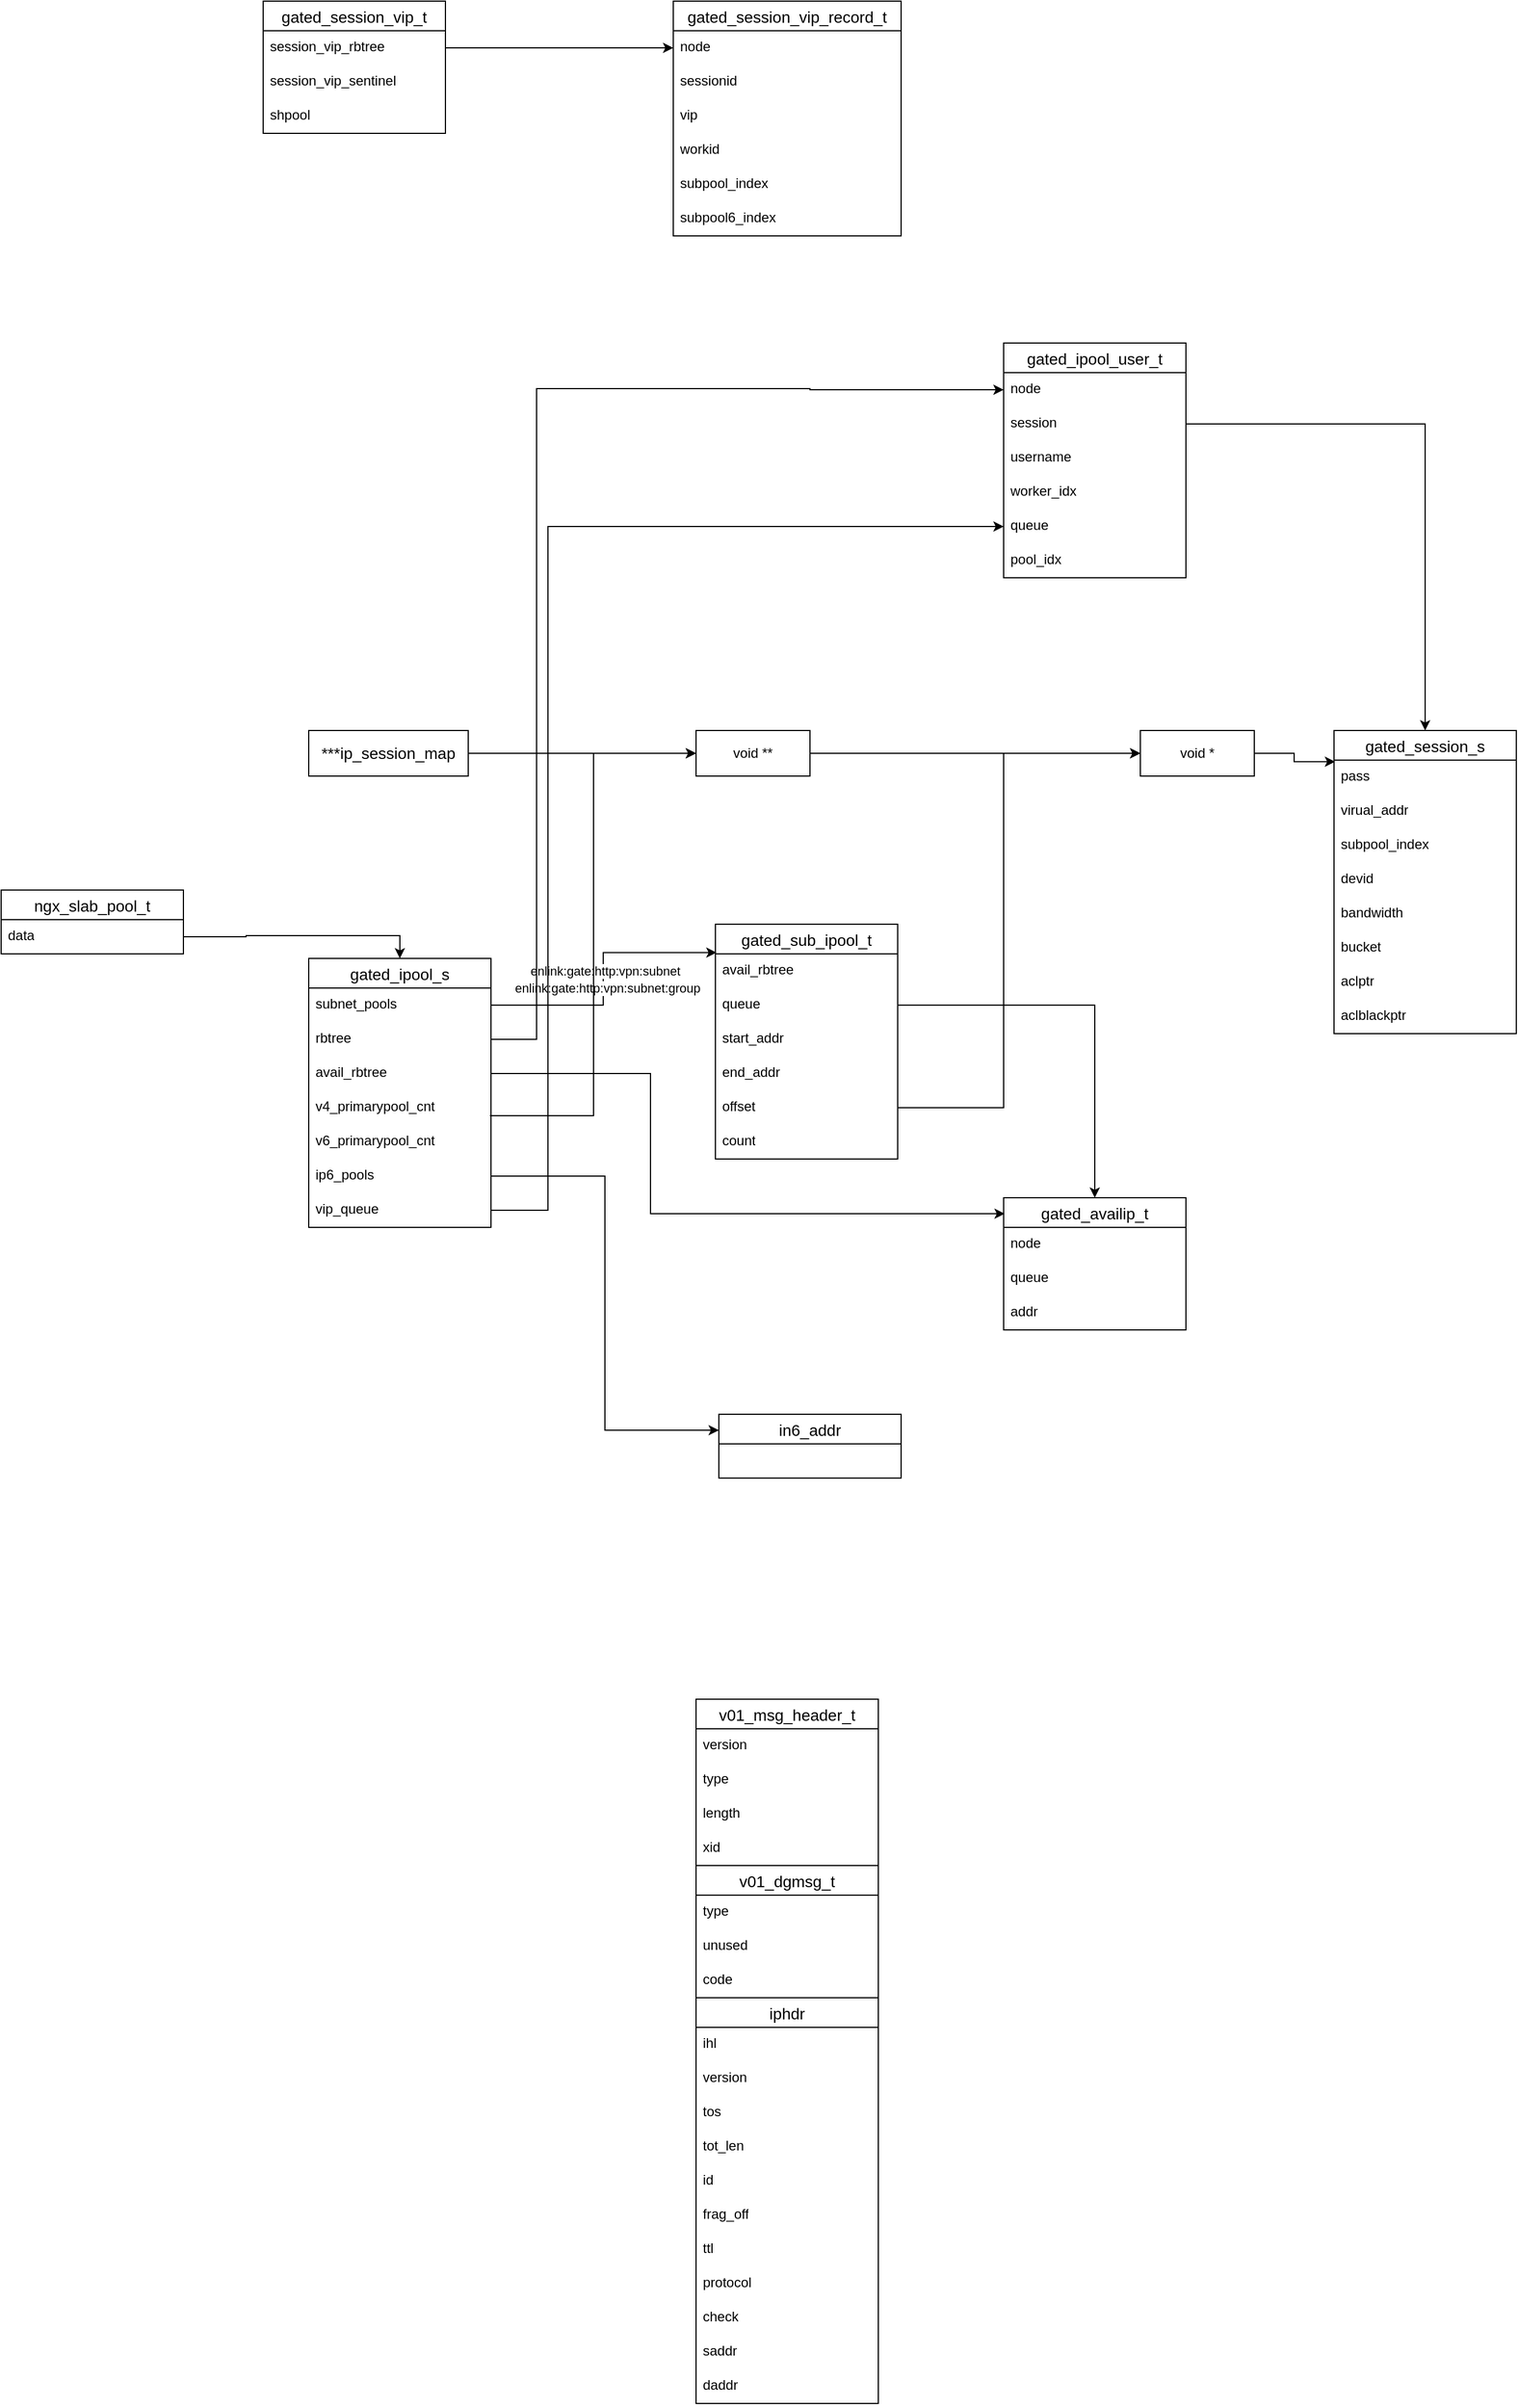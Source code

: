 <mxfile version="24.7.17">
  <diagram name="第 1 页" id="hxwQuhTdLq9RxRS_4-QQ">
    <mxGraphModel dx="1434" dy="1907" grid="1" gridSize="10" guides="1" tooltips="1" connect="1" arrows="1" fold="1" page="1" pageScale="1" pageWidth="827" pageHeight="1169" math="0" shadow="0">
      <root>
        <mxCell id="0" />
        <mxCell id="1" parent="0" />
        <mxCell id="ahFYld43kp6xVh79h3Dh-58" value="gated_session_s" style="swimlane;fontStyle=0;childLayout=stackLayout;horizontal=1;startSize=26;horizontalStack=0;resizeParent=1;resizeParentMax=0;resizeLast=0;collapsible=1;marginBottom=0;align=center;fontSize=14;" parent="1" vertex="1">
          <mxGeometry x="1220" y="40" width="160" height="266" as="geometry" />
        </mxCell>
        <mxCell id="VzqfOitDqZEZQC-ATVFe-26" value="pass" style="text;strokeColor=none;fillColor=none;spacingLeft=4;spacingRight=4;overflow=hidden;rotatable=0;points=[[0,0.5],[1,0.5]];portConstraint=eastwest;fontSize=12;whiteSpace=wrap;html=1;" vertex="1" parent="ahFYld43kp6xVh79h3Dh-58">
          <mxGeometry y="26" width="160" height="30" as="geometry" />
        </mxCell>
        <mxCell id="ahFYld43kp6xVh79h3Dh-59" value="virual_addr" style="text;strokeColor=none;fillColor=none;spacingLeft=4;spacingRight=4;overflow=hidden;rotatable=0;points=[[0,0.5],[1,0.5]];portConstraint=eastwest;fontSize=12;whiteSpace=wrap;html=1;" parent="ahFYld43kp6xVh79h3Dh-58" vertex="1">
          <mxGeometry y="56" width="160" height="30" as="geometry" />
        </mxCell>
        <mxCell id="ahFYld43kp6xVh79h3Dh-60" value="subpool_index" style="text;strokeColor=none;fillColor=none;spacingLeft=4;spacingRight=4;overflow=hidden;rotatable=0;points=[[0,0.5],[1,0.5]];portConstraint=eastwest;fontSize=12;whiteSpace=wrap;html=1;" parent="ahFYld43kp6xVh79h3Dh-58" vertex="1">
          <mxGeometry y="86" width="160" height="30" as="geometry" />
        </mxCell>
        <mxCell id="ahFYld43kp6xVh79h3Dh-61" value="devid" style="text;strokeColor=none;fillColor=none;spacingLeft=4;spacingRight=4;overflow=hidden;rotatable=0;points=[[0,0.5],[1,0.5]];portConstraint=eastwest;fontSize=12;whiteSpace=wrap;html=1;" parent="ahFYld43kp6xVh79h3Dh-58" vertex="1">
          <mxGeometry y="116" width="160" height="30" as="geometry" />
        </mxCell>
        <mxCell id="VzqfOitDqZEZQC-ATVFe-25" value="bandwidth" style="text;strokeColor=none;fillColor=none;spacingLeft=4;spacingRight=4;overflow=hidden;rotatable=0;points=[[0,0.5],[1,0.5]];portConstraint=eastwest;fontSize=12;whiteSpace=wrap;html=1;" vertex="1" parent="ahFYld43kp6xVh79h3Dh-58">
          <mxGeometry y="146" width="160" height="30" as="geometry" />
        </mxCell>
        <mxCell id="VzqfOitDqZEZQC-ATVFe-24" value="bucket" style="text;strokeColor=none;fillColor=none;spacingLeft=4;spacingRight=4;overflow=hidden;rotatable=0;points=[[0,0.5],[1,0.5]];portConstraint=eastwest;fontSize=12;whiteSpace=wrap;html=1;" vertex="1" parent="ahFYld43kp6xVh79h3Dh-58">
          <mxGeometry y="176" width="160" height="30" as="geometry" />
        </mxCell>
        <mxCell id="VzqfOitDqZEZQC-ATVFe-1" value="aclptr" style="text;strokeColor=none;fillColor=none;spacingLeft=4;spacingRight=4;overflow=hidden;rotatable=0;points=[[0,0.5],[1,0.5]];portConstraint=eastwest;fontSize=12;whiteSpace=wrap;html=1;" vertex="1" parent="ahFYld43kp6xVh79h3Dh-58">
          <mxGeometry y="206" width="160" height="30" as="geometry" />
        </mxCell>
        <mxCell id="VzqfOitDqZEZQC-ATVFe-2" value="aclblackptr" style="text;strokeColor=none;fillColor=none;spacingLeft=4;spacingRight=4;overflow=hidden;rotatable=0;points=[[0,0.5],[1,0.5]];portConstraint=eastwest;fontSize=12;whiteSpace=wrap;html=1;" vertex="1" parent="ahFYld43kp6xVh79h3Dh-58">
          <mxGeometry y="236" width="160" height="30" as="geometry" />
        </mxCell>
        <mxCell id="ahFYld43kp6xVh79h3Dh-63" value="ngx_slab_pool_t" style="swimlane;fontStyle=0;childLayout=stackLayout;horizontal=1;startSize=26;horizontalStack=0;resizeParent=1;resizeParentMax=0;resizeLast=0;collapsible=1;marginBottom=0;align=center;fontSize=14;" parent="1" vertex="1">
          <mxGeometry x="50" y="180" width="160" height="56" as="geometry" />
        </mxCell>
        <mxCell id="ahFYld43kp6xVh79h3Dh-64" value="data" style="text;strokeColor=none;fillColor=none;spacingLeft=4;spacingRight=4;overflow=hidden;rotatable=0;points=[[0,0.5],[1,0.5]];portConstraint=eastwest;fontSize=12;whiteSpace=wrap;html=1;" parent="ahFYld43kp6xVh79h3Dh-63" vertex="1">
          <mxGeometry y="26" width="160" height="30" as="geometry" />
        </mxCell>
        <mxCell id="ahFYld43kp6xVh79h3Dh-67" value="gated_ipool_s" style="swimlane;fontStyle=0;childLayout=stackLayout;horizontal=1;startSize=26;horizontalStack=0;resizeParent=1;resizeParentMax=0;resizeLast=0;collapsible=1;marginBottom=0;align=center;fontSize=14;" parent="1" vertex="1">
          <mxGeometry x="320" y="240" width="160" height="236" as="geometry" />
        </mxCell>
        <mxCell id="ahFYld43kp6xVh79h3Dh-68" value="subnet_pools" style="text;strokeColor=none;fillColor=none;spacingLeft=4;spacingRight=4;overflow=hidden;rotatable=0;points=[[0,0.5],[1,0.5]];portConstraint=eastwest;fontSize=12;whiteSpace=wrap;html=1;" parent="ahFYld43kp6xVh79h3Dh-67" vertex="1">
          <mxGeometry y="26" width="160" height="30" as="geometry" />
        </mxCell>
        <mxCell id="ahFYld43kp6xVh79h3Dh-69" value="rbtree" style="text;strokeColor=none;fillColor=none;spacingLeft=4;spacingRight=4;overflow=hidden;rotatable=0;points=[[0,0.5],[1,0.5]];portConstraint=eastwest;fontSize=12;whiteSpace=wrap;html=1;" parent="ahFYld43kp6xVh79h3Dh-67" vertex="1">
          <mxGeometry y="56" width="160" height="30" as="geometry" />
        </mxCell>
        <mxCell id="ahFYld43kp6xVh79h3Dh-70" value="avail_rbtree" style="text;strokeColor=none;fillColor=none;spacingLeft=4;spacingRight=4;overflow=hidden;rotatable=0;points=[[0,0.5],[1,0.5]];portConstraint=eastwest;fontSize=12;whiteSpace=wrap;html=1;" parent="ahFYld43kp6xVh79h3Dh-67" vertex="1">
          <mxGeometry y="86" width="160" height="30" as="geometry" />
        </mxCell>
        <mxCell id="ahFYld43kp6xVh79h3Dh-71" value="v4_primarypool_cnt" style="text;strokeColor=none;fillColor=none;spacingLeft=4;spacingRight=4;overflow=hidden;rotatable=0;points=[[0,0.5],[1,0.5]];portConstraint=eastwest;fontSize=12;whiteSpace=wrap;html=1;" parent="ahFYld43kp6xVh79h3Dh-67" vertex="1">
          <mxGeometry y="116" width="160" height="30" as="geometry" />
        </mxCell>
        <mxCell id="ahFYld43kp6xVh79h3Dh-72" value="v6_primarypool_cnt" style="text;strokeColor=none;fillColor=none;spacingLeft=4;spacingRight=4;overflow=hidden;rotatable=0;points=[[0,0.5],[1,0.5]];portConstraint=eastwest;fontSize=12;whiteSpace=wrap;html=1;" parent="ahFYld43kp6xVh79h3Dh-67" vertex="1">
          <mxGeometry y="146" width="160" height="30" as="geometry" />
        </mxCell>
        <mxCell id="ahFYld43kp6xVh79h3Dh-73" value="ip6_pools" style="text;strokeColor=none;fillColor=none;spacingLeft=4;spacingRight=4;overflow=hidden;rotatable=0;points=[[0,0.5],[1,0.5]];portConstraint=eastwest;fontSize=12;whiteSpace=wrap;html=1;" parent="ahFYld43kp6xVh79h3Dh-67" vertex="1">
          <mxGeometry y="176" width="160" height="30" as="geometry" />
        </mxCell>
        <mxCell id="ahFYld43kp6xVh79h3Dh-74" value="vip_queue" style="text;strokeColor=none;fillColor=none;spacingLeft=4;spacingRight=4;overflow=hidden;rotatable=0;points=[[0,0.5],[1,0.5]];portConstraint=eastwest;fontSize=12;whiteSpace=wrap;html=1;" parent="ahFYld43kp6xVh79h3Dh-67" vertex="1">
          <mxGeometry y="206" width="160" height="30" as="geometry" />
        </mxCell>
        <mxCell id="ahFYld43kp6xVh79h3Dh-75" value="" style="edgeStyle=orthogonalEdgeStyle;rounded=0;orthogonalLoop=1;jettySize=auto;html=1;entryX=0.5;entryY=0;entryDx=0;entryDy=0;" parent="1" source="ahFYld43kp6xVh79h3Dh-64" target="ahFYld43kp6xVh79h3Dh-67" edge="1">
          <mxGeometry relative="1" as="geometry" />
        </mxCell>
        <mxCell id="ahFYld43kp6xVh79h3Dh-76" value="gated_sub_ipool_t" style="swimlane;fontStyle=0;childLayout=stackLayout;horizontal=1;startSize=26;horizontalStack=0;resizeParent=1;resizeParentMax=0;resizeLast=0;collapsible=1;marginBottom=0;align=center;fontSize=14;" parent="1" vertex="1">
          <mxGeometry x="677" y="210" width="160" height="206" as="geometry" />
        </mxCell>
        <mxCell id="ahFYld43kp6xVh79h3Dh-77" value="avail_rbtree" style="text;strokeColor=none;fillColor=none;spacingLeft=4;spacingRight=4;overflow=hidden;rotatable=0;points=[[0,0.5],[1,0.5]];portConstraint=eastwest;fontSize=12;whiteSpace=wrap;html=1;" parent="ahFYld43kp6xVh79h3Dh-76" vertex="1">
          <mxGeometry y="26" width="160" height="30" as="geometry" />
        </mxCell>
        <mxCell id="ahFYld43kp6xVh79h3Dh-78" value="queue" style="text;strokeColor=none;fillColor=none;spacingLeft=4;spacingRight=4;overflow=hidden;rotatable=0;points=[[0,0.5],[1,0.5]];portConstraint=eastwest;fontSize=12;whiteSpace=wrap;html=1;" parent="ahFYld43kp6xVh79h3Dh-76" vertex="1">
          <mxGeometry y="56" width="160" height="30" as="geometry" />
        </mxCell>
        <mxCell id="ahFYld43kp6xVh79h3Dh-79" value="start_addr" style="text;strokeColor=none;fillColor=none;spacingLeft=4;spacingRight=4;overflow=hidden;rotatable=0;points=[[0,0.5],[1,0.5]];portConstraint=eastwest;fontSize=12;whiteSpace=wrap;html=1;" parent="ahFYld43kp6xVh79h3Dh-76" vertex="1">
          <mxGeometry y="86" width="160" height="30" as="geometry" />
        </mxCell>
        <mxCell id="ahFYld43kp6xVh79h3Dh-80" value="end_addr" style="text;strokeColor=none;fillColor=none;spacingLeft=4;spacingRight=4;overflow=hidden;rotatable=0;points=[[0,0.5],[1,0.5]];portConstraint=eastwest;fontSize=12;whiteSpace=wrap;html=1;" parent="ahFYld43kp6xVh79h3Dh-76" vertex="1">
          <mxGeometry y="116" width="160" height="30" as="geometry" />
        </mxCell>
        <mxCell id="ahFYld43kp6xVh79h3Dh-81" value="offset" style="text;strokeColor=none;fillColor=none;spacingLeft=4;spacingRight=4;overflow=hidden;rotatable=0;points=[[0,0.5],[1,0.5]];portConstraint=eastwest;fontSize=12;whiteSpace=wrap;html=1;" parent="ahFYld43kp6xVh79h3Dh-76" vertex="1">
          <mxGeometry y="146" width="160" height="30" as="geometry" />
        </mxCell>
        <mxCell id="ahFYld43kp6xVh79h3Dh-82" value="count" style="text;strokeColor=none;fillColor=none;spacingLeft=4;spacingRight=4;overflow=hidden;rotatable=0;points=[[0,0.5],[1,0.5]];portConstraint=eastwest;fontSize=12;whiteSpace=wrap;html=1;" parent="ahFYld43kp6xVh79h3Dh-76" vertex="1">
          <mxGeometry y="176" width="160" height="30" as="geometry" />
        </mxCell>
        <mxCell id="ahFYld43kp6xVh79h3Dh-83" value="" style="edgeStyle=orthogonalEdgeStyle;rounded=0;orthogonalLoop=1;jettySize=auto;html=1;entryX=0.006;entryY=0.121;entryDx=0;entryDy=0;entryPerimeter=0;" parent="1" source="ahFYld43kp6xVh79h3Dh-68" target="ahFYld43kp6xVh79h3Dh-76" edge="1">
          <mxGeometry relative="1" as="geometry" />
        </mxCell>
        <mxCell id="ahFYld43kp6xVh79h3Dh-84" value="enlink:gate:http:vpn:subnet" style="edgeLabel;html=1;align=center;verticalAlign=middle;resizable=0;points=[];" parent="ahFYld43kp6xVh79h3Dh-83" vertex="1" connectable="0">
          <mxGeometry x="0.051" y="-1" relative="1" as="geometry">
            <mxPoint as="offset" />
          </mxGeometry>
        </mxCell>
        <mxCell id="ahFYld43kp6xVh79h3Dh-85" value="enlink:gate:http:vpn:subnet:group" style="edgeLabel;html=1;align=center;verticalAlign=middle;resizable=0;points=[];" parent="ahFYld43kp6xVh79h3Dh-83" vertex="1" connectable="0">
          <mxGeometry x="-0.067" y="-3" relative="1" as="geometry">
            <mxPoint as="offset" />
          </mxGeometry>
        </mxCell>
        <mxCell id="ahFYld43kp6xVh79h3Dh-86" value="in6_addr" style="swimlane;fontStyle=0;childLayout=stackLayout;horizontal=1;startSize=26;horizontalStack=0;resizeParent=1;resizeParentMax=0;resizeLast=0;collapsible=1;marginBottom=0;align=center;fontSize=14;" parent="1" vertex="1">
          <mxGeometry x="680" y="640" width="160" height="56" as="geometry" />
        </mxCell>
        <mxCell id="ahFYld43kp6xVh79h3Dh-90" value="" style="edgeStyle=orthogonalEdgeStyle;rounded=0;orthogonalLoop=1;jettySize=auto;html=1;entryX=0;entryY=0.25;entryDx=0;entryDy=0;" parent="1" source="ahFYld43kp6xVh79h3Dh-73" target="ahFYld43kp6xVh79h3Dh-86" edge="1">
          <mxGeometry relative="1" as="geometry" />
        </mxCell>
        <mxCell id="ahFYld43kp6xVh79h3Dh-91" value="" style="edgeStyle=orthogonalEdgeStyle;rounded=0;orthogonalLoop=1;jettySize=auto;html=1;" parent="1" source="ahFYld43kp6xVh79h3Dh-92" target="ahFYld43kp6xVh79h3Dh-94" edge="1">
          <mxGeometry relative="1" as="geometry" />
        </mxCell>
        <mxCell id="ahFYld43kp6xVh79h3Dh-92" value="&lt;span style=&quot;font-size: 14px; text-wrap: nowrap;&quot;&gt;***ip_session_map&lt;/span&gt;" style="whiteSpace=wrap;html=1;align=center;" parent="1" vertex="1">
          <mxGeometry x="320" y="40" width="140" height="40" as="geometry" />
        </mxCell>
        <mxCell id="ahFYld43kp6xVh79h3Dh-93" value="" style="edgeStyle=orthogonalEdgeStyle;rounded=0;orthogonalLoop=1;jettySize=auto;html=1;" parent="1" source="ahFYld43kp6xVh79h3Dh-94" target="ahFYld43kp6xVh79h3Dh-96" edge="1">
          <mxGeometry relative="1" as="geometry" />
        </mxCell>
        <mxCell id="ahFYld43kp6xVh79h3Dh-94" value="void **" style="whiteSpace=wrap;html=1;align=center;" parent="1" vertex="1">
          <mxGeometry x="660" y="40" width="100" height="40" as="geometry" />
        </mxCell>
        <mxCell id="ahFYld43kp6xVh79h3Dh-95" value="" style="edgeStyle=orthogonalEdgeStyle;rounded=0;orthogonalLoop=1;jettySize=auto;html=1;entryX=0.006;entryY=0.103;entryDx=0;entryDy=0;entryPerimeter=0;" parent="1" source="ahFYld43kp6xVh79h3Dh-96" target="ahFYld43kp6xVh79h3Dh-58" edge="1">
          <mxGeometry relative="1" as="geometry" />
        </mxCell>
        <mxCell id="ahFYld43kp6xVh79h3Dh-96" value="void *" style="whiteSpace=wrap;html=1;align=center;" parent="1" vertex="1">
          <mxGeometry x="1050" y="40" width="100" height="40" as="geometry" />
        </mxCell>
        <mxCell id="ahFYld43kp6xVh79h3Dh-97" value="" style="edgeStyle=orthogonalEdgeStyle;rounded=0;orthogonalLoop=1;jettySize=auto;html=1;exitX=1;exitY=0.5;exitDx=0;exitDy=0;entryX=0;entryY=0.5;entryDx=0;entryDy=0;" parent="1" source="ahFYld43kp6xVh79h3Dh-82" target="ahFYld43kp6xVh79h3Dh-96" edge="1">
          <mxGeometry relative="1" as="geometry">
            <mxPoint x="500" y="201" as="sourcePoint" />
            <mxPoint x="840" y="30" as="targetPoint" />
            <Array as="points">
              <mxPoint x="837" y="371" />
              <mxPoint x="930" y="371" />
              <mxPoint x="930" y="60" />
            </Array>
          </mxGeometry>
        </mxCell>
        <mxCell id="ahFYld43kp6xVh79h3Dh-98" value="" style="edgeStyle=orthogonalEdgeStyle;rounded=0;orthogonalLoop=1;jettySize=auto;html=1;entryX=0;entryY=0.5;entryDx=0;entryDy=0;exitX=0.994;exitY=0.733;exitDx=0;exitDy=0;exitPerimeter=0;" parent="1" source="ahFYld43kp6xVh79h3Dh-71" target="ahFYld43kp6xVh79h3Dh-94" edge="1">
          <mxGeometry relative="1" as="geometry">
            <mxPoint x="220" y="231" as="sourcePoint" />
            <mxPoint x="410" y="250" as="targetPoint" />
            <Array as="points">
              <mxPoint x="570" y="378" />
              <mxPoint x="570" y="60" />
            </Array>
          </mxGeometry>
        </mxCell>
        <mxCell id="ahFYld43kp6xVh79h3Dh-99" value="gated_availip_t" style="swimlane;fontStyle=0;childLayout=stackLayout;horizontal=1;startSize=26;horizontalStack=0;resizeParent=1;resizeParentMax=0;resizeLast=0;collapsible=1;marginBottom=0;align=center;fontSize=14;" parent="1" vertex="1">
          <mxGeometry x="930" y="450" width="160" height="116" as="geometry" />
        </mxCell>
        <mxCell id="ahFYld43kp6xVh79h3Dh-100" value="node" style="text;strokeColor=none;fillColor=none;spacingLeft=4;spacingRight=4;overflow=hidden;rotatable=0;points=[[0,0.5],[1,0.5]];portConstraint=eastwest;fontSize=12;whiteSpace=wrap;html=1;" parent="ahFYld43kp6xVh79h3Dh-99" vertex="1">
          <mxGeometry y="26" width="160" height="30" as="geometry" />
        </mxCell>
        <mxCell id="ahFYld43kp6xVh79h3Dh-101" value="queue" style="text;strokeColor=none;fillColor=none;spacingLeft=4;spacingRight=4;overflow=hidden;rotatable=0;points=[[0,0.5],[1,0.5]];portConstraint=eastwest;fontSize=12;whiteSpace=wrap;html=1;" parent="ahFYld43kp6xVh79h3Dh-99" vertex="1">
          <mxGeometry y="56" width="160" height="30" as="geometry" />
        </mxCell>
        <mxCell id="ahFYld43kp6xVh79h3Dh-102" value="addr" style="text;strokeColor=none;fillColor=none;spacingLeft=4;spacingRight=4;overflow=hidden;rotatable=0;points=[[0,0.5],[1,0.5]];portConstraint=eastwest;fontSize=12;whiteSpace=wrap;html=1;" parent="ahFYld43kp6xVh79h3Dh-99" vertex="1">
          <mxGeometry y="86" width="160" height="30" as="geometry" />
        </mxCell>
        <mxCell id="ahFYld43kp6xVh79h3Dh-103" value="" style="edgeStyle=orthogonalEdgeStyle;rounded=0;orthogonalLoop=1;jettySize=auto;html=1;entryX=0.006;entryY=0.121;entryDx=0;entryDy=0;exitX=1;exitY=0.5;exitDx=0;exitDy=0;entryPerimeter=0;" parent="1" source="ahFYld43kp6xVh79h3Dh-70" target="ahFYld43kp6xVh79h3Dh-99" edge="1">
          <mxGeometry relative="1" as="geometry">
            <mxPoint x="220" y="231" as="sourcePoint" />
            <mxPoint x="410" y="250" as="targetPoint" />
            <Array as="points">
              <mxPoint x="620" y="341" />
              <mxPoint x="620" y="464" />
            </Array>
          </mxGeometry>
        </mxCell>
        <mxCell id="ahFYld43kp6xVh79h3Dh-104" value="gated_ipool_user_t" style="swimlane;fontStyle=0;childLayout=stackLayout;horizontal=1;startSize=26;horizontalStack=0;resizeParent=1;resizeParentMax=0;resizeLast=0;collapsible=1;marginBottom=0;align=center;fontSize=14;" parent="1" vertex="1">
          <mxGeometry x="930" y="-300" width="160" height="206" as="geometry" />
        </mxCell>
        <mxCell id="ahFYld43kp6xVh79h3Dh-105" value="node" style="text;strokeColor=none;fillColor=none;spacingLeft=4;spacingRight=4;overflow=hidden;rotatable=0;points=[[0,0.5],[1,0.5]];portConstraint=eastwest;fontSize=12;whiteSpace=wrap;html=1;" parent="ahFYld43kp6xVh79h3Dh-104" vertex="1">
          <mxGeometry y="26" width="160" height="30" as="geometry" />
        </mxCell>
        <mxCell id="ahFYld43kp6xVh79h3Dh-106" value="session" style="text;strokeColor=none;fillColor=none;spacingLeft=4;spacingRight=4;overflow=hidden;rotatable=0;points=[[0,0.5],[1,0.5]];portConstraint=eastwest;fontSize=12;whiteSpace=wrap;html=1;" parent="ahFYld43kp6xVh79h3Dh-104" vertex="1">
          <mxGeometry y="56" width="160" height="30" as="geometry" />
        </mxCell>
        <mxCell id="ahFYld43kp6xVh79h3Dh-107" value="username" style="text;strokeColor=none;fillColor=none;spacingLeft=4;spacingRight=4;overflow=hidden;rotatable=0;points=[[0,0.5],[1,0.5]];portConstraint=eastwest;fontSize=12;whiteSpace=wrap;html=1;" parent="ahFYld43kp6xVh79h3Dh-104" vertex="1">
          <mxGeometry y="86" width="160" height="30" as="geometry" />
        </mxCell>
        <mxCell id="ahFYld43kp6xVh79h3Dh-108" value="worker_idx" style="text;strokeColor=none;fillColor=none;spacingLeft=4;spacingRight=4;overflow=hidden;rotatable=0;points=[[0,0.5],[1,0.5]];portConstraint=eastwest;fontSize=12;whiteSpace=wrap;html=1;" parent="ahFYld43kp6xVh79h3Dh-104" vertex="1">
          <mxGeometry y="116" width="160" height="30" as="geometry" />
        </mxCell>
        <mxCell id="ahFYld43kp6xVh79h3Dh-109" value="queue" style="text;strokeColor=none;fillColor=none;spacingLeft=4;spacingRight=4;overflow=hidden;rotatable=0;points=[[0,0.5],[1,0.5]];portConstraint=eastwest;fontSize=12;whiteSpace=wrap;html=1;" parent="ahFYld43kp6xVh79h3Dh-104" vertex="1">
          <mxGeometry y="146" width="160" height="30" as="geometry" />
        </mxCell>
        <mxCell id="ahFYld43kp6xVh79h3Dh-110" value="pool_idx" style="text;strokeColor=none;fillColor=none;spacingLeft=4;spacingRight=4;overflow=hidden;rotatable=0;points=[[0,0.5],[1,0.5]];portConstraint=eastwest;fontSize=12;whiteSpace=wrap;html=1;" parent="ahFYld43kp6xVh79h3Dh-104" vertex="1">
          <mxGeometry y="176" width="160" height="30" as="geometry" />
        </mxCell>
        <mxCell id="ahFYld43kp6xVh79h3Dh-111" value="" style="edgeStyle=orthogonalEdgeStyle;rounded=0;orthogonalLoop=1;jettySize=auto;html=1;entryX=0.5;entryY=0;entryDx=0;entryDy=0;exitX=1;exitY=0.5;exitDx=0;exitDy=0;" parent="1" source="ahFYld43kp6xVh79h3Dh-106" target="ahFYld43kp6xVh79h3Dh-58" edge="1">
          <mxGeometry relative="1" as="geometry">
            <mxPoint x="220" y="231" as="sourcePoint" />
            <mxPoint x="410" y="250" as="targetPoint" />
          </mxGeometry>
        </mxCell>
        <mxCell id="ahFYld43kp6xVh79h3Dh-112" value="" style="edgeStyle=orthogonalEdgeStyle;rounded=0;orthogonalLoop=1;jettySize=auto;html=1;exitX=1;exitY=0.5;exitDx=0;exitDy=0;entryX=0;entryY=0.5;entryDx=0;entryDy=0;" parent="1" source="ahFYld43kp6xVh79h3Dh-69" target="ahFYld43kp6xVh79h3Dh-105" edge="1">
          <mxGeometry relative="1" as="geometry">
            <mxPoint x="220" y="231" as="sourcePoint" />
            <mxPoint x="840" y="-210" as="targetPoint" />
            <Array as="points">
              <mxPoint x="520" y="311" />
              <mxPoint x="520" y="-260" />
              <mxPoint x="760" y="-260" />
              <mxPoint x="760" y="-259" />
            </Array>
          </mxGeometry>
        </mxCell>
        <mxCell id="ahFYld43kp6xVh79h3Dh-113" value="" style="edgeStyle=orthogonalEdgeStyle;rounded=0;orthogonalLoop=1;jettySize=auto;html=1;exitX=1;exitY=0.5;exitDx=0;exitDy=0;entryX=0;entryY=0.5;entryDx=0;entryDy=0;" parent="1" source="ahFYld43kp6xVh79h3Dh-74" target="ahFYld43kp6xVh79h3Dh-109" edge="1">
          <mxGeometry relative="1" as="geometry">
            <mxPoint x="490" y="321" as="sourcePoint" />
            <mxPoint x="940" y="-249" as="targetPoint" />
            <Array as="points">
              <mxPoint x="530" y="461" />
              <mxPoint x="530" y="-139" />
            </Array>
          </mxGeometry>
        </mxCell>
        <mxCell id="ahFYld43kp6xVh79h3Dh-114" value="" style="edgeStyle=orthogonalEdgeStyle;rounded=0;orthogonalLoop=1;jettySize=auto;html=1;exitX=1;exitY=0.5;exitDx=0;exitDy=0;entryX=0.5;entryY=0;entryDx=0;entryDy=0;" parent="1" source="ahFYld43kp6xVh79h3Dh-78" target="ahFYld43kp6xVh79h3Dh-99" edge="1">
          <mxGeometry relative="1" as="geometry">
            <mxPoint x="920" y="231" as="sourcePoint" />
            <mxPoint x="1070" y="420" as="targetPoint" />
            <Array as="points">
              <mxPoint x="1010" y="281" />
            </Array>
          </mxGeometry>
        </mxCell>
        <mxCell id="VzqfOitDqZEZQC-ATVFe-3" value="v01_msg_header_t" style="swimlane;fontStyle=0;childLayout=stackLayout;horizontal=1;startSize=26;horizontalStack=0;resizeParent=1;resizeParentMax=0;resizeLast=0;collapsible=1;marginBottom=0;align=center;fontSize=14;" vertex="1" parent="1">
          <mxGeometry x="660" y="890" width="160" height="146" as="geometry" />
        </mxCell>
        <mxCell id="VzqfOitDqZEZQC-ATVFe-4" value="version" style="text;strokeColor=none;fillColor=none;spacingLeft=4;spacingRight=4;overflow=hidden;rotatable=0;points=[[0,0.5],[1,0.5]];portConstraint=eastwest;fontSize=12;whiteSpace=wrap;html=1;" vertex="1" parent="VzqfOitDqZEZQC-ATVFe-3">
          <mxGeometry y="26" width="160" height="30" as="geometry" />
        </mxCell>
        <mxCell id="VzqfOitDqZEZQC-ATVFe-5" value="type" style="text;strokeColor=none;fillColor=none;spacingLeft=4;spacingRight=4;overflow=hidden;rotatable=0;points=[[0,0.5],[1,0.5]];portConstraint=eastwest;fontSize=12;whiteSpace=wrap;html=1;" vertex="1" parent="VzqfOitDqZEZQC-ATVFe-3">
          <mxGeometry y="56" width="160" height="30" as="geometry" />
        </mxCell>
        <mxCell id="VzqfOitDqZEZQC-ATVFe-6" value="length" style="text;strokeColor=none;fillColor=none;spacingLeft=4;spacingRight=4;overflow=hidden;rotatable=0;points=[[0,0.5],[1,0.5]];portConstraint=eastwest;fontSize=12;whiteSpace=wrap;html=1;" vertex="1" parent="VzqfOitDqZEZQC-ATVFe-3">
          <mxGeometry y="86" width="160" height="30" as="geometry" />
        </mxCell>
        <mxCell id="VzqfOitDqZEZQC-ATVFe-7" value="xid" style="text;strokeColor=none;fillColor=none;spacingLeft=4;spacingRight=4;overflow=hidden;rotatable=0;points=[[0,0.5],[1,0.5]];portConstraint=eastwest;fontSize=12;whiteSpace=wrap;html=1;" vertex="1" parent="VzqfOitDqZEZQC-ATVFe-3">
          <mxGeometry y="116" width="160" height="30" as="geometry" />
        </mxCell>
        <mxCell id="VzqfOitDqZEZQC-ATVFe-8" value="v01_dgmsg_t" style="swimlane;fontStyle=0;childLayout=stackLayout;horizontal=1;startSize=26;horizontalStack=0;resizeParent=1;resizeParentMax=0;resizeLast=0;collapsible=1;marginBottom=0;align=center;fontSize=14;" vertex="1" parent="1">
          <mxGeometry x="660" y="1036" width="160" height="116" as="geometry" />
        </mxCell>
        <mxCell id="VzqfOitDqZEZQC-ATVFe-9" value="type" style="text;strokeColor=none;fillColor=none;spacingLeft=4;spacingRight=4;overflow=hidden;rotatable=0;points=[[0,0.5],[1,0.5]];portConstraint=eastwest;fontSize=12;whiteSpace=wrap;html=1;" vertex="1" parent="VzqfOitDqZEZQC-ATVFe-8">
          <mxGeometry y="26" width="160" height="30" as="geometry" />
        </mxCell>
        <mxCell id="VzqfOitDqZEZQC-ATVFe-10" value="unused" style="text;strokeColor=none;fillColor=none;spacingLeft=4;spacingRight=4;overflow=hidden;rotatable=0;points=[[0,0.5],[1,0.5]];portConstraint=eastwest;fontSize=12;whiteSpace=wrap;html=1;" vertex="1" parent="VzqfOitDqZEZQC-ATVFe-8">
          <mxGeometry y="56" width="160" height="30" as="geometry" />
        </mxCell>
        <mxCell id="VzqfOitDqZEZQC-ATVFe-11" value="code" style="text;strokeColor=none;fillColor=none;spacingLeft=4;spacingRight=4;overflow=hidden;rotatable=0;points=[[0,0.5],[1,0.5]];portConstraint=eastwest;fontSize=12;whiteSpace=wrap;html=1;" vertex="1" parent="VzqfOitDqZEZQC-ATVFe-8">
          <mxGeometry y="86" width="160" height="30" as="geometry" />
        </mxCell>
        <mxCell id="VzqfOitDqZEZQC-ATVFe-12" value="iphdr" style="swimlane;fontStyle=0;childLayout=stackLayout;horizontal=1;startSize=26;horizontalStack=0;resizeParent=1;resizeParentMax=0;resizeLast=0;collapsible=1;marginBottom=0;align=center;fontSize=14;" vertex="1" parent="1">
          <mxGeometry x="660" y="1152" width="160" height="356" as="geometry" />
        </mxCell>
        <mxCell id="VzqfOitDqZEZQC-ATVFe-13" value="ihl" style="text;strokeColor=none;fillColor=none;spacingLeft=4;spacingRight=4;overflow=hidden;rotatable=0;points=[[0,0.5],[1,0.5]];portConstraint=eastwest;fontSize=12;whiteSpace=wrap;html=1;" vertex="1" parent="VzqfOitDqZEZQC-ATVFe-12">
          <mxGeometry y="26" width="160" height="30" as="geometry" />
        </mxCell>
        <mxCell id="VzqfOitDqZEZQC-ATVFe-14" value="version" style="text;strokeColor=none;fillColor=none;spacingLeft=4;spacingRight=4;overflow=hidden;rotatable=0;points=[[0,0.5],[1,0.5]];portConstraint=eastwest;fontSize=12;whiteSpace=wrap;html=1;" vertex="1" parent="VzqfOitDqZEZQC-ATVFe-12">
          <mxGeometry y="56" width="160" height="30" as="geometry" />
        </mxCell>
        <mxCell id="VzqfOitDqZEZQC-ATVFe-15" value="tos" style="text;strokeColor=none;fillColor=none;spacingLeft=4;spacingRight=4;overflow=hidden;rotatable=0;points=[[0,0.5],[1,0.5]];portConstraint=eastwest;fontSize=12;whiteSpace=wrap;html=1;" vertex="1" parent="VzqfOitDqZEZQC-ATVFe-12">
          <mxGeometry y="86" width="160" height="30" as="geometry" />
        </mxCell>
        <mxCell id="VzqfOitDqZEZQC-ATVFe-21" value="tot_len" style="text;strokeColor=none;fillColor=none;spacingLeft=4;spacingRight=4;overflow=hidden;rotatable=0;points=[[0,0.5],[1,0.5]];portConstraint=eastwest;fontSize=12;whiteSpace=wrap;html=1;" vertex="1" parent="VzqfOitDqZEZQC-ATVFe-12">
          <mxGeometry y="116" width="160" height="30" as="geometry" />
        </mxCell>
        <mxCell id="VzqfOitDqZEZQC-ATVFe-20" value="id" style="text;strokeColor=none;fillColor=none;spacingLeft=4;spacingRight=4;overflow=hidden;rotatable=0;points=[[0,0.5],[1,0.5]];portConstraint=eastwest;fontSize=12;whiteSpace=wrap;html=1;" vertex="1" parent="VzqfOitDqZEZQC-ATVFe-12">
          <mxGeometry y="146" width="160" height="30" as="geometry" />
        </mxCell>
        <mxCell id="VzqfOitDqZEZQC-ATVFe-19" value="frag_off" style="text;strokeColor=none;fillColor=none;spacingLeft=4;spacingRight=4;overflow=hidden;rotatable=0;points=[[0,0.5],[1,0.5]];portConstraint=eastwest;fontSize=12;whiteSpace=wrap;html=1;" vertex="1" parent="VzqfOitDqZEZQC-ATVFe-12">
          <mxGeometry y="176" width="160" height="30" as="geometry" />
        </mxCell>
        <mxCell id="VzqfOitDqZEZQC-ATVFe-18" value="ttl" style="text;strokeColor=none;fillColor=none;spacingLeft=4;spacingRight=4;overflow=hidden;rotatable=0;points=[[0,0.5],[1,0.5]];portConstraint=eastwest;fontSize=12;whiteSpace=wrap;html=1;" vertex="1" parent="VzqfOitDqZEZQC-ATVFe-12">
          <mxGeometry y="206" width="160" height="30" as="geometry" />
        </mxCell>
        <mxCell id="VzqfOitDqZEZQC-ATVFe-17" value="protocol" style="text;strokeColor=none;fillColor=none;spacingLeft=4;spacingRight=4;overflow=hidden;rotatable=0;points=[[0,0.5],[1,0.5]];portConstraint=eastwest;fontSize=12;whiteSpace=wrap;html=1;" vertex="1" parent="VzqfOitDqZEZQC-ATVFe-12">
          <mxGeometry y="236" width="160" height="30" as="geometry" />
        </mxCell>
        <mxCell id="VzqfOitDqZEZQC-ATVFe-16" value="check" style="text;strokeColor=none;fillColor=none;spacingLeft=4;spacingRight=4;overflow=hidden;rotatable=0;points=[[0,0.5],[1,0.5]];portConstraint=eastwest;fontSize=12;whiteSpace=wrap;html=1;" vertex="1" parent="VzqfOitDqZEZQC-ATVFe-12">
          <mxGeometry y="266" width="160" height="30" as="geometry" />
        </mxCell>
        <mxCell id="VzqfOitDqZEZQC-ATVFe-23" value="saddr" style="text;strokeColor=none;fillColor=none;spacingLeft=4;spacingRight=4;overflow=hidden;rotatable=0;points=[[0,0.5],[1,0.5]];portConstraint=eastwest;fontSize=12;whiteSpace=wrap;html=1;" vertex="1" parent="VzqfOitDqZEZQC-ATVFe-12">
          <mxGeometry y="296" width="160" height="30" as="geometry" />
        </mxCell>
        <mxCell id="VzqfOitDqZEZQC-ATVFe-22" value="daddr" style="text;strokeColor=none;fillColor=none;spacingLeft=4;spacingRight=4;overflow=hidden;rotatable=0;points=[[0,0.5],[1,0.5]];portConstraint=eastwest;fontSize=12;whiteSpace=wrap;html=1;" vertex="1" parent="VzqfOitDqZEZQC-ATVFe-12">
          <mxGeometry y="326" width="160" height="30" as="geometry" />
        </mxCell>
        <mxCell id="VzqfOitDqZEZQC-ATVFe-27" value="gated_session_vip_t" style="swimlane;fontStyle=0;childLayout=stackLayout;horizontal=1;startSize=26;horizontalStack=0;resizeParent=1;resizeParentMax=0;resizeLast=0;collapsible=1;marginBottom=0;align=center;fontSize=14;" vertex="1" parent="1">
          <mxGeometry x="280" y="-600" width="160" height="116" as="geometry" />
        </mxCell>
        <mxCell id="VzqfOitDqZEZQC-ATVFe-28" value="session_vip_rbtree" style="text;strokeColor=none;fillColor=none;spacingLeft=4;spacingRight=4;overflow=hidden;rotatable=0;points=[[0,0.5],[1,0.5]];portConstraint=eastwest;fontSize=12;whiteSpace=wrap;html=1;" vertex="1" parent="VzqfOitDqZEZQC-ATVFe-27">
          <mxGeometry y="26" width="160" height="30" as="geometry" />
        </mxCell>
        <mxCell id="VzqfOitDqZEZQC-ATVFe-29" value="session_vip_sentinel" style="text;strokeColor=none;fillColor=none;spacingLeft=4;spacingRight=4;overflow=hidden;rotatable=0;points=[[0,0.5],[1,0.5]];portConstraint=eastwest;fontSize=12;whiteSpace=wrap;html=1;" vertex="1" parent="VzqfOitDqZEZQC-ATVFe-27">
          <mxGeometry y="56" width="160" height="30" as="geometry" />
        </mxCell>
        <mxCell id="VzqfOitDqZEZQC-ATVFe-30" value="shpool" style="text;strokeColor=none;fillColor=none;spacingLeft=4;spacingRight=4;overflow=hidden;rotatable=0;points=[[0,0.5],[1,0.5]];portConstraint=eastwest;fontSize=12;whiteSpace=wrap;html=1;" vertex="1" parent="VzqfOitDqZEZQC-ATVFe-27">
          <mxGeometry y="86" width="160" height="30" as="geometry" />
        </mxCell>
        <mxCell id="VzqfOitDqZEZQC-ATVFe-31" value="gated_session_vip_record_t" style="swimlane;fontStyle=0;childLayout=stackLayout;horizontal=1;startSize=26;horizontalStack=0;resizeParent=1;resizeParentMax=0;resizeLast=0;collapsible=1;marginBottom=0;align=center;fontSize=14;" vertex="1" parent="1">
          <mxGeometry x="640" y="-600" width="200" height="206" as="geometry" />
        </mxCell>
        <mxCell id="VzqfOitDqZEZQC-ATVFe-32" value="node" style="text;strokeColor=none;fillColor=none;spacingLeft=4;spacingRight=4;overflow=hidden;rotatable=0;points=[[0,0.5],[1,0.5]];portConstraint=eastwest;fontSize=12;whiteSpace=wrap;html=1;" vertex="1" parent="VzqfOitDqZEZQC-ATVFe-31">
          <mxGeometry y="26" width="200" height="30" as="geometry" />
        </mxCell>
        <mxCell id="VzqfOitDqZEZQC-ATVFe-33" value="sessionid" style="text;strokeColor=none;fillColor=none;spacingLeft=4;spacingRight=4;overflow=hidden;rotatable=0;points=[[0,0.5],[1,0.5]];portConstraint=eastwest;fontSize=12;whiteSpace=wrap;html=1;" vertex="1" parent="VzqfOitDqZEZQC-ATVFe-31">
          <mxGeometry y="56" width="200" height="30" as="geometry" />
        </mxCell>
        <mxCell id="VzqfOitDqZEZQC-ATVFe-34" value="vip" style="text;strokeColor=none;fillColor=none;spacingLeft=4;spacingRight=4;overflow=hidden;rotatable=0;points=[[0,0.5],[1,0.5]];portConstraint=eastwest;fontSize=12;whiteSpace=wrap;html=1;" vertex="1" parent="VzqfOitDqZEZQC-ATVFe-31">
          <mxGeometry y="86" width="200" height="30" as="geometry" />
        </mxCell>
        <mxCell id="VzqfOitDqZEZQC-ATVFe-37" value="workid" style="text;strokeColor=none;fillColor=none;spacingLeft=4;spacingRight=4;overflow=hidden;rotatable=0;points=[[0,0.5],[1,0.5]];portConstraint=eastwest;fontSize=12;whiteSpace=wrap;html=1;" vertex="1" parent="VzqfOitDqZEZQC-ATVFe-31">
          <mxGeometry y="116" width="200" height="30" as="geometry" />
        </mxCell>
        <mxCell id="VzqfOitDqZEZQC-ATVFe-36" value="subpool_index" style="text;strokeColor=none;fillColor=none;spacingLeft=4;spacingRight=4;overflow=hidden;rotatable=0;points=[[0,0.5],[1,0.5]];portConstraint=eastwest;fontSize=12;whiteSpace=wrap;html=1;" vertex="1" parent="VzqfOitDqZEZQC-ATVFe-31">
          <mxGeometry y="146" width="200" height="30" as="geometry" />
        </mxCell>
        <mxCell id="VzqfOitDqZEZQC-ATVFe-35" value="subpool6_index" style="text;strokeColor=none;fillColor=none;spacingLeft=4;spacingRight=4;overflow=hidden;rotatable=0;points=[[0,0.5],[1,0.5]];portConstraint=eastwest;fontSize=12;whiteSpace=wrap;html=1;" vertex="1" parent="VzqfOitDqZEZQC-ATVFe-31">
          <mxGeometry y="176" width="200" height="30" as="geometry" />
        </mxCell>
        <mxCell id="VzqfOitDqZEZQC-ATVFe-38" value="" style="edgeStyle=orthogonalEdgeStyle;rounded=0;orthogonalLoop=1;jettySize=auto;html=1;exitX=1;exitY=0.5;exitDx=0;exitDy=0;entryX=0;entryY=0.5;entryDx=0;entryDy=0;" edge="1" parent="1" source="VzqfOitDqZEZQC-ATVFe-28" target="VzqfOitDqZEZQC-ATVFe-32">
          <mxGeometry relative="1" as="geometry">
            <mxPoint x="490" y="-420" as="sourcePoint" />
            <mxPoint x="650" y="-180" as="targetPoint" />
            <Array as="points">
              <mxPoint x="590" y="-559" />
              <mxPoint x="590" y="-559" />
            </Array>
          </mxGeometry>
        </mxCell>
      </root>
    </mxGraphModel>
  </diagram>
</mxfile>
